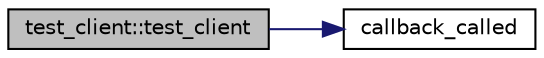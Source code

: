digraph "test_client::test_client"
{
  edge [fontname="Helvetica",fontsize="10",labelfontname="Helvetica",labelfontsize="10"];
  node [fontname="Helvetica",fontsize="10",shape=record];
  rankdir="LR";
  Node59 [label="test_client::test_client",height=0.2,width=0.4,color="black", fillcolor="grey75", style="filled", fontcolor="black"];
  Node59 -> Node60 [color="midnightblue",fontsize="10",style="solid",fontname="Helvetica"];
  Node60 [label="callback_called",height=0.2,width=0.4,color="black", fillcolor="white", style="filled",URL="$dd/dce/async__continue__cb__colocated_8cpp.html#a52e3aad384eb40b3744f885060f82339"];
}
